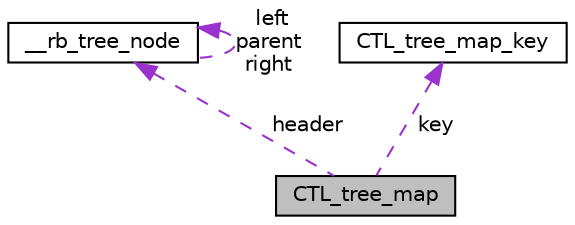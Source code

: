 digraph "CTL_tree_map"
{
 // LATEX_PDF_SIZE
  edge [fontname="Helvetica",fontsize="10",labelfontname="Helvetica",labelfontsize="10"];
  node [fontname="Helvetica",fontsize="10",shape=record];
  Node1 [label="CTL_tree_map",height=0.2,width=0.4,color="black", fillcolor="grey75", style="filled", fontcolor="black",tooltip="tree map"];
  Node2 -> Node1 [dir="back",color="darkorchid3",fontsize="10",style="dashed",label=" header" ,fontname="Helvetica"];
  Node2 [label="__rb_tree_node",height=0.2,width=0.4,color="black", fillcolor="white", style="filled",URL="$struct____rb__tree__node.html",tooltip=" "];
  Node2 -> Node2 [dir="back",color="darkorchid3",fontsize="10",style="dashed",label=" left\nparent\nright" ,fontname="Helvetica"];
  Node3 -> Node1 [dir="back",color="darkorchid3",fontsize="10",style="dashed",label=" key" ,fontname="Helvetica"];
  Node3 [label="CTL_tree_map_key",height=0.2,width=0.4,color="black", fillcolor="white", style="filled",URL="$structCTL__tree__map__key.html",tooltip="tree map key"];
}
